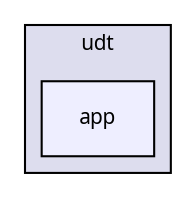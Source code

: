 digraph G {
  bgcolor=transparent;
  compound=true
  node [ fontsize=10, fontname="FreeSans.ttf"];
  edge [ labelfontsize=9, labelfontname="FreeSans.ttf"];
  subgraph clusterdir_5f1b1f72e5eac263b829572d3e1e33b2 {
    graph [ bgcolor="#ddddee", pencolor="black", label="udt" fontname="FreeSans.ttf", fontsize=10, URL="dir_5f1b1f72e5eac263b829572d3e1e33b2.html"]
  dir_20a4ef497cc24b5a7bd8eb24e2cdb7aa [shape=box, label="app", style="filled", fillcolor="#eeeeff", pencolor="black", URL="dir_20a4ef497cc24b5a7bd8eb24e2cdb7aa.html"];
  }
}
